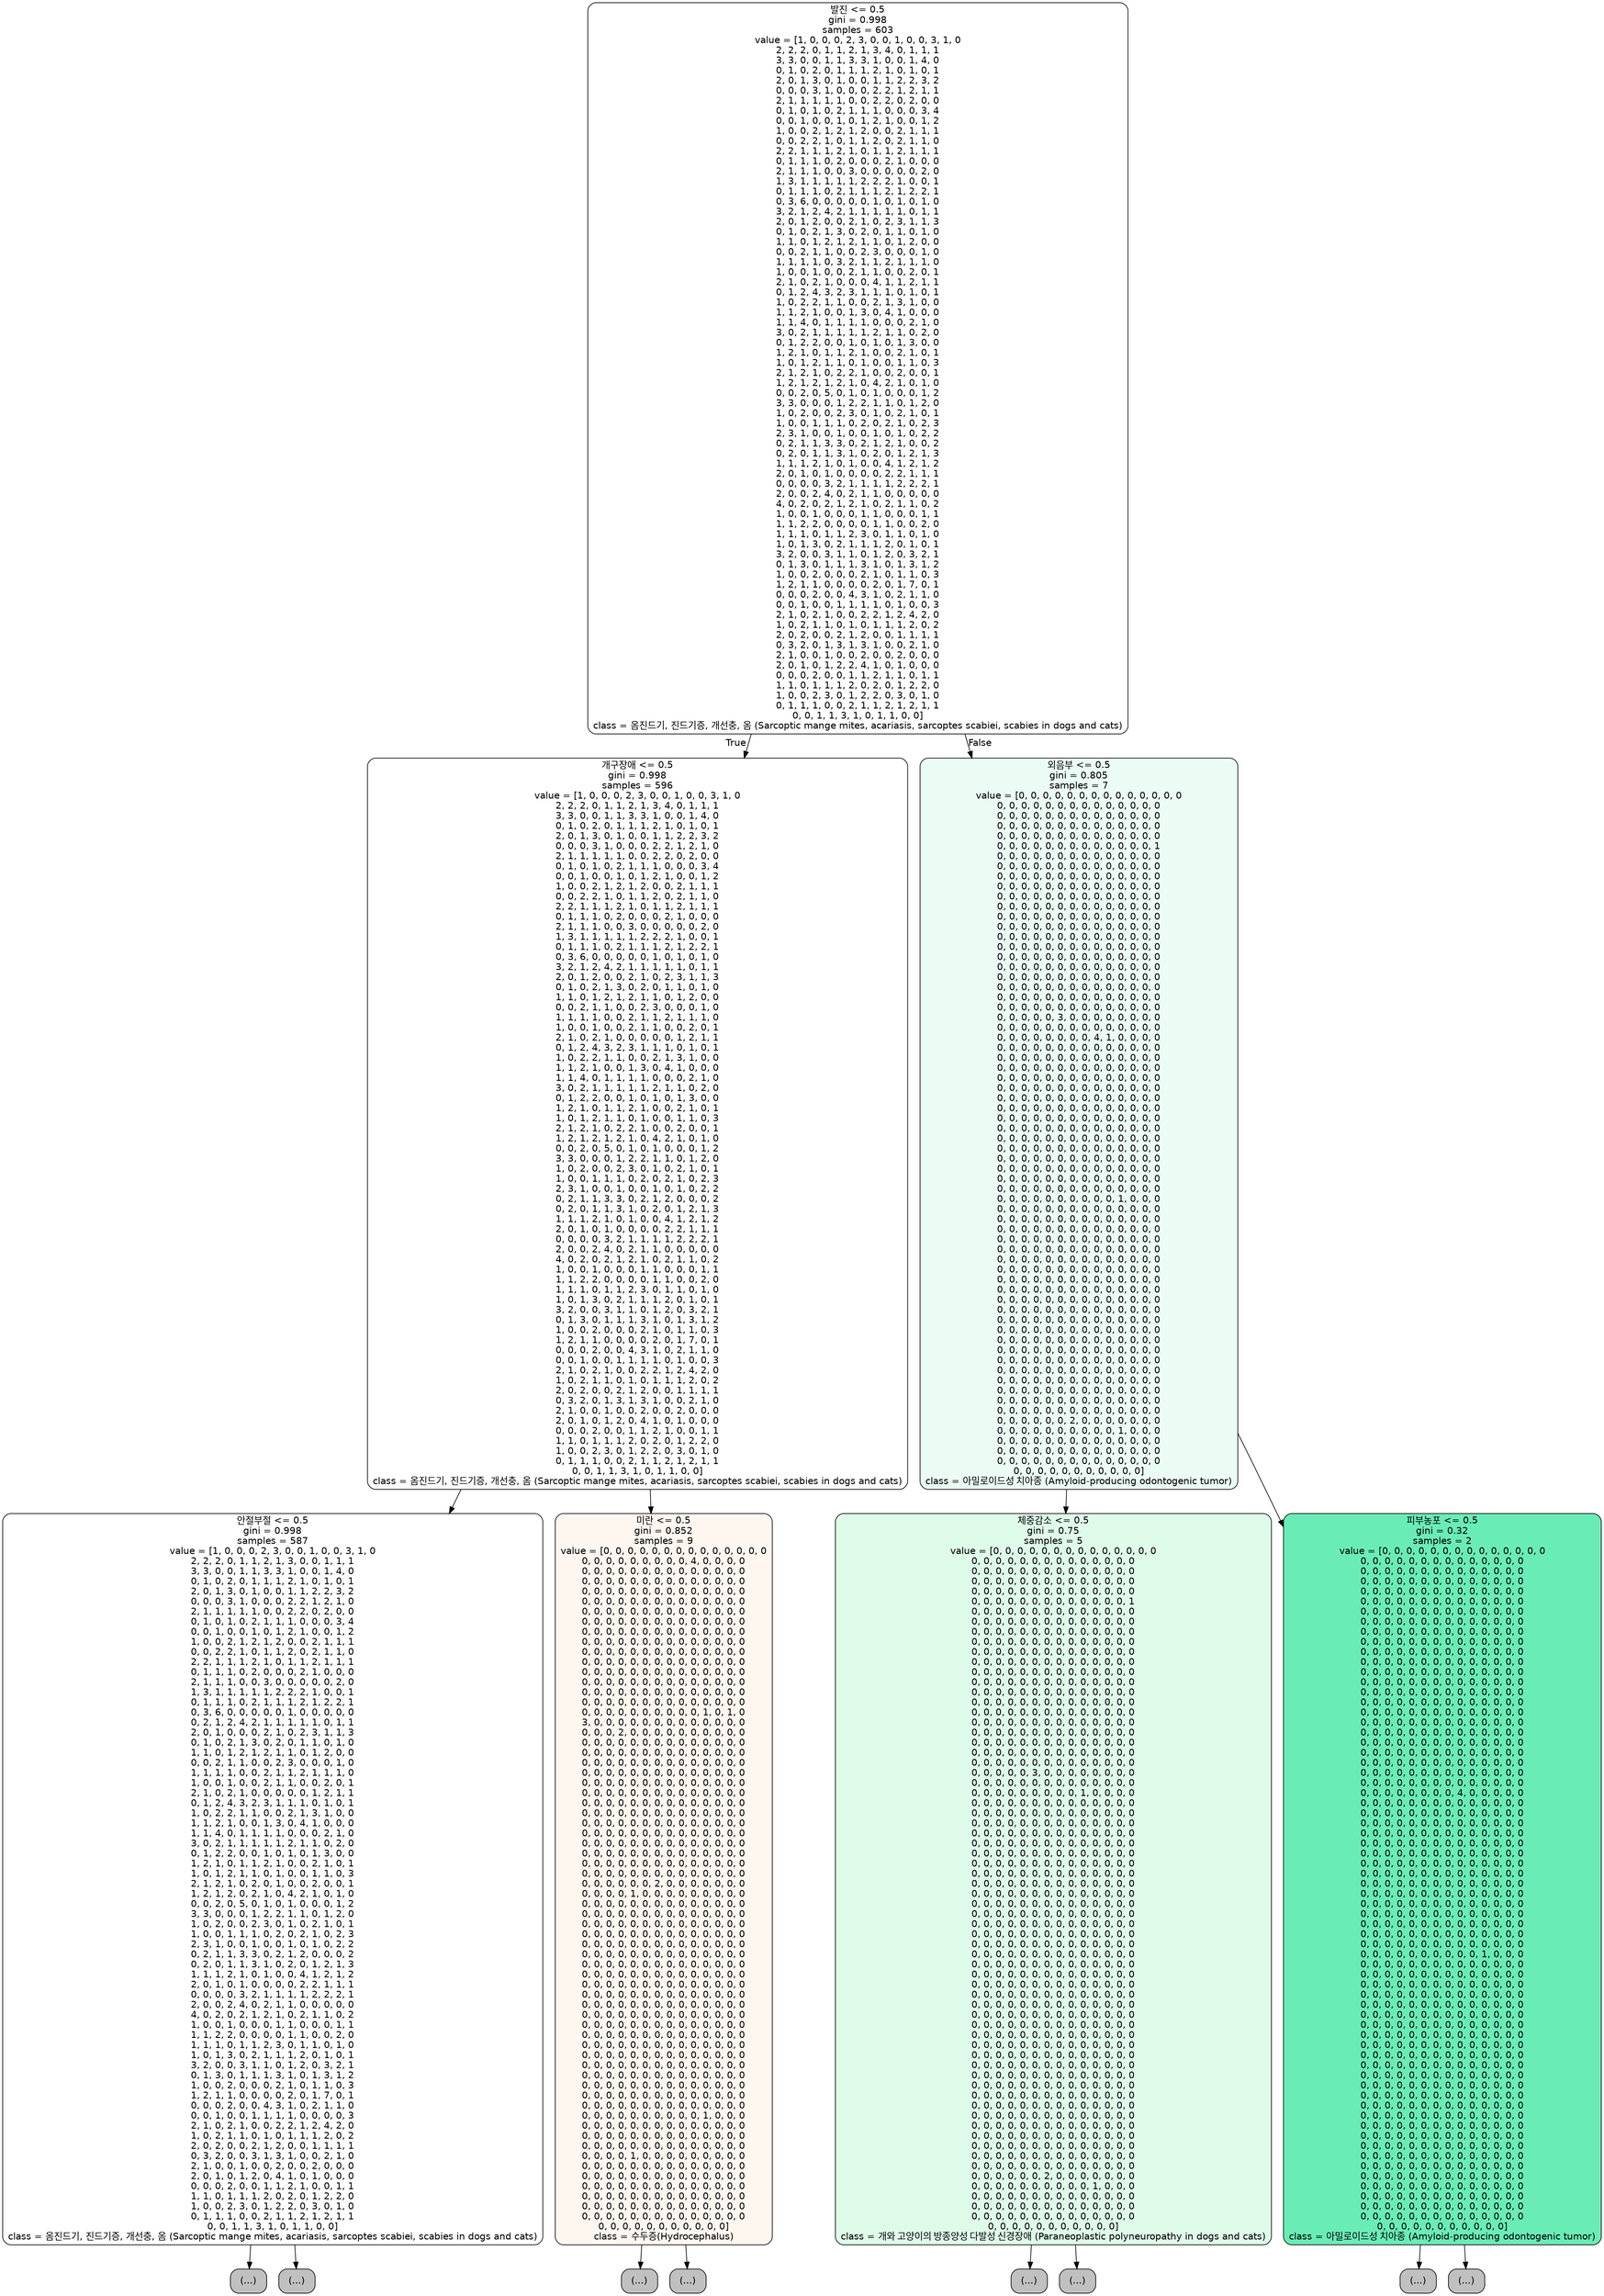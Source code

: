 digraph Tree {
node [shape=box, style="filled, rounded", color="black", fontname="helvetica"] ;
edge [fontname="helvetica"] ;
0 [label="발진 <= 0.5\ngini = 0.998\nsamples = 603\nvalue = [1, 0, 0, 0, 2, 3, 0, 0, 1, 0, 0, 3, 1, 0\n2, 2, 2, 0, 1, 1, 2, 1, 3, 4, 0, 1, 1, 1\n3, 3, 0, 0, 1, 1, 3, 3, 1, 0, 0, 1, 4, 0\n0, 1, 0, 2, 0, 1, 1, 1, 2, 1, 0, 1, 0, 1\n2, 0, 1, 3, 0, 1, 0, 0, 1, 1, 2, 2, 3, 2\n0, 0, 0, 3, 1, 0, 0, 0, 2, 2, 1, 2, 1, 1\n2, 1, 1, 1, 1, 1, 0, 0, 2, 2, 0, 2, 0, 0\n0, 1, 0, 1, 0, 2, 1, 1, 1, 0, 0, 0, 3, 4\n0, 0, 1, 0, 0, 1, 0, 1, 2, 1, 0, 0, 1, 2\n1, 0, 0, 2, 1, 2, 1, 2, 0, 0, 2, 1, 1, 1\n0, 0, 2, 2, 1, 0, 1, 1, 2, 0, 2, 1, 1, 0\n2, 2, 1, 1, 1, 2, 1, 0, 1, 1, 2, 1, 1, 1\n0, 1, 1, 1, 0, 2, 0, 0, 0, 2, 1, 0, 0, 0\n2, 1, 1, 1, 0, 0, 3, 0, 0, 0, 0, 0, 2, 0\n1, 3, 1, 1, 1, 1, 1, 2, 2, 2, 1, 0, 0, 1\n0, 1, 1, 1, 0, 2, 1, 1, 1, 2, 1, 2, 2, 1\n0, 3, 6, 0, 0, 0, 0, 0, 1, 0, 1, 0, 1, 0\n3, 2, 1, 2, 4, 2, 1, 1, 1, 1, 1, 0, 1, 1\n2, 0, 1, 2, 0, 0, 2, 1, 0, 2, 3, 1, 1, 3\n0, 1, 0, 2, 1, 3, 0, 2, 0, 1, 1, 0, 1, 0\n1, 1, 0, 1, 2, 1, 2, 1, 1, 0, 1, 2, 0, 0\n0, 0, 2, 1, 1, 0, 0, 2, 3, 0, 0, 0, 1, 0\n1, 1, 1, 1, 0, 3, 2, 1, 1, 2, 1, 1, 1, 0\n1, 0, 0, 1, 0, 0, 2, 1, 1, 0, 0, 2, 0, 1\n2, 1, 0, 2, 1, 0, 0, 0, 4, 1, 1, 2, 1, 1\n0, 1, 2, 4, 3, 2, 3, 1, 1, 1, 0, 1, 0, 1\n1, 0, 2, 2, 1, 1, 0, 0, 2, 1, 3, 1, 0, 0\n1, 1, 2, 1, 0, 0, 1, 3, 0, 4, 1, 0, 0, 0\n1, 1, 4, 0, 1, 1, 1, 1, 0, 0, 0, 2, 1, 0\n3, 0, 2, 1, 1, 1, 1, 1, 2, 1, 1, 0, 2, 0\n0, 1, 2, 2, 0, 0, 1, 0, 1, 0, 1, 3, 0, 0\n1, 2, 1, 0, 1, 1, 2, 1, 0, 0, 2, 1, 0, 1\n1, 0, 1, 2, 1, 1, 0, 1, 0, 0, 1, 1, 0, 3\n2, 1, 2, 1, 0, 2, 2, 1, 0, 0, 2, 0, 0, 1\n1, 2, 1, 2, 1, 2, 1, 0, 4, 2, 1, 0, 1, 0\n0, 0, 2, 0, 5, 0, 1, 0, 1, 0, 0, 0, 1, 2\n3, 3, 0, 0, 0, 1, 2, 2, 1, 1, 0, 1, 2, 0\n1, 0, 2, 0, 0, 2, 3, 0, 1, 0, 2, 1, 0, 1\n1, 0, 0, 1, 1, 1, 0, 2, 0, 2, 1, 0, 2, 3\n2, 3, 1, 0, 0, 1, 0, 0, 1, 0, 1, 0, 2, 2\n0, 2, 1, 1, 3, 3, 0, 2, 1, 2, 1, 0, 0, 2\n0, 2, 0, 1, 1, 3, 1, 0, 2, 0, 1, 2, 1, 3\n1, 1, 1, 2, 1, 0, 1, 0, 0, 4, 1, 2, 1, 2\n2, 0, 1, 0, 1, 0, 0, 0, 0, 2, 2, 1, 1, 1\n0, 0, 0, 0, 3, 2, 1, 1, 1, 1, 2, 2, 2, 1\n2, 0, 0, 2, 4, 0, 2, 1, 1, 0, 0, 0, 0, 0\n4, 0, 2, 0, 2, 1, 2, 1, 0, 2, 1, 1, 0, 2\n1, 0, 0, 1, 0, 0, 0, 1, 1, 0, 0, 0, 1, 1\n1, 1, 2, 2, 0, 0, 0, 0, 1, 1, 0, 0, 2, 0\n1, 1, 1, 0, 1, 1, 2, 3, 0, 1, 1, 0, 1, 0\n1, 0, 1, 3, 0, 2, 1, 1, 1, 2, 0, 1, 0, 1\n3, 2, 0, 0, 3, 1, 1, 0, 1, 2, 0, 3, 2, 1\n0, 1, 3, 0, 1, 1, 1, 3, 1, 0, 1, 3, 1, 2\n1, 0, 0, 2, 0, 0, 0, 2, 1, 0, 1, 1, 0, 3\n1, 2, 1, 1, 0, 0, 0, 0, 2, 0, 1, 7, 0, 1\n0, 0, 0, 2, 0, 0, 4, 3, 1, 0, 2, 1, 1, 0\n0, 0, 1, 0, 0, 1, 1, 1, 1, 0, 1, 0, 0, 3\n2, 1, 0, 2, 1, 0, 0, 2, 2, 1, 2, 4, 2, 0\n1, 0, 2, 1, 1, 0, 1, 0, 1, 1, 1, 2, 0, 2\n2, 0, 2, 0, 0, 2, 1, 2, 0, 0, 1, 1, 1, 1\n0, 3, 2, 0, 1, 3, 1, 3, 1, 0, 0, 2, 1, 0\n2, 1, 0, 0, 1, 0, 0, 2, 0, 0, 2, 0, 0, 0\n2, 0, 1, 0, 1, 2, 2, 4, 1, 0, 1, 0, 0, 0\n0, 0, 0, 2, 0, 0, 1, 1, 2, 1, 1, 0, 1, 1\n1, 1, 0, 1, 1, 1, 2, 0, 2, 0, 1, 2, 2, 0\n1, 0, 0, 2, 3, 0, 1, 2, 2, 0, 3, 0, 1, 0\n0, 1, 1, 1, 0, 0, 2, 1, 1, 2, 1, 2, 1, 1\n0, 0, 1, 1, 3, 1, 0, 1, 1, 0, 0]\nclass = 옴진드기, 진드기증, 개선충, 옴 (Sarcoptic mange mites, acariasis, sarcoptes scabiei, scabies in dogs and cats)", fillcolor="#ffffff"] ;
1 [label="개구장애 <= 0.5\ngini = 0.998\nsamples = 596\nvalue = [1, 0, 0, 0, 2, 3, 0, 0, 1, 0, 0, 3, 1, 0\n2, 2, 2, 0, 1, 1, 2, 1, 3, 4, 0, 1, 1, 1\n3, 3, 0, 0, 1, 1, 3, 3, 1, 0, 0, 1, 4, 0\n0, 1, 0, 2, 0, 1, 1, 1, 2, 1, 0, 1, 0, 1\n2, 0, 1, 3, 0, 1, 0, 0, 1, 1, 2, 2, 3, 2\n0, 0, 0, 3, 1, 0, 0, 0, 2, 2, 1, 2, 1, 0\n2, 1, 1, 1, 1, 1, 0, 0, 2, 2, 0, 2, 0, 0\n0, 1, 0, 1, 0, 2, 1, 1, 1, 0, 0, 0, 3, 4\n0, 0, 1, 0, 0, 1, 0, 1, 2, 1, 0, 0, 1, 2\n1, 0, 0, 2, 1, 2, 1, 2, 0, 0, 2, 1, 1, 1\n0, 0, 2, 2, 1, 0, 1, 1, 2, 0, 2, 1, 1, 0\n2, 2, 1, 1, 1, 2, 1, 0, 1, 1, 2, 1, 1, 1\n0, 1, 1, 1, 0, 2, 0, 0, 0, 2, 1, 0, 0, 0\n2, 1, 1, 1, 0, 0, 3, 0, 0, 0, 0, 0, 2, 0\n1, 3, 1, 1, 1, 1, 1, 2, 2, 2, 1, 0, 0, 1\n0, 1, 1, 1, 0, 2, 1, 1, 1, 2, 1, 2, 2, 1\n0, 3, 6, 0, 0, 0, 0, 0, 1, 0, 1, 0, 1, 0\n3, 2, 1, 2, 4, 2, 1, 1, 1, 1, 1, 0, 1, 1\n2, 0, 1, 2, 0, 0, 2, 1, 0, 2, 3, 1, 1, 3\n0, 1, 0, 2, 1, 3, 0, 2, 0, 1, 1, 0, 1, 0\n1, 1, 0, 1, 2, 1, 2, 1, 1, 0, 1, 2, 0, 0\n0, 0, 2, 1, 1, 0, 0, 2, 3, 0, 0, 0, 1, 0\n1, 1, 1, 1, 0, 0, 2, 1, 1, 2, 1, 1, 1, 0\n1, 0, 0, 1, 0, 0, 2, 1, 1, 0, 0, 2, 0, 1\n2, 1, 0, 2, 1, 0, 0, 0, 0, 0, 1, 2, 1, 1\n0, 1, 2, 4, 3, 2, 3, 1, 1, 1, 0, 1, 0, 1\n1, 0, 2, 2, 1, 1, 0, 0, 2, 1, 3, 1, 0, 0\n1, 1, 2, 1, 0, 0, 1, 3, 0, 4, 1, 0, 0, 0\n1, 1, 4, 0, 1, 1, 1, 1, 0, 0, 0, 2, 1, 0\n3, 0, 2, 1, 1, 1, 1, 1, 2, 1, 1, 0, 2, 0\n0, 1, 2, 2, 0, 0, 1, 0, 1, 0, 1, 3, 0, 0\n1, 2, 1, 0, 1, 1, 2, 1, 0, 0, 2, 1, 0, 1\n1, 0, 1, 2, 1, 1, 0, 1, 0, 0, 1, 1, 0, 3\n2, 1, 2, 1, 0, 2, 2, 1, 0, 0, 2, 0, 0, 1\n1, 2, 1, 2, 1, 2, 1, 0, 4, 2, 1, 0, 1, 0\n0, 0, 2, 0, 5, 0, 1, 0, 1, 0, 0, 0, 1, 2\n3, 3, 0, 0, 0, 1, 2, 2, 1, 1, 0, 1, 2, 0\n1, 0, 2, 0, 0, 2, 3, 0, 1, 0, 2, 1, 0, 1\n1, 0, 0, 1, 1, 1, 0, 2, 0, 2, 1, 0, 2, 3\n2, 3, 1, 0, 0, 1, 0, 0, 1, 0, 1, 0, 2, 2\n0, 2, 1, 1, 3, 3, 0, 2, 1, 2, 0, 0, 0, 2\n0, 2, 0, 1, 1, 3, 1, 0, 2, 0, 1, 2, 1, 3\n1, 1, 1, 2, 1, 0, 1, 0, 0, 4, 1, 2, 1, 2\n2, 0, 1, 0, 1, 0, 0, 0, 0, 2, 2, 1, 1, 1\n0, 0, 0, 0, 3, 2, 1, 1, 1, 1, 2, 2, 2, 1\n2, 0, 0, 2, 4, 0, 2, 1, 1, 0, 0, 0, 0, 0\n4, 0, 2, 0, 2, 1, 2, 1, 0, 2, 1, 1, 0, 2\n1, 0, 0, 1, 0, 0, 0, 1, 1, 0, 0, 0, 1, 1\n1, 1, 2, 2, 0, 0, 0, 0, 1, 1, 0, 0, 2, 0\n1, 1, 1, 0, 1, 1, 2, 3, 0, 1, 1, 0, 1, 0\n1, 0, 1, 3, 0, 2, 1, 1, 1, 2, 0, 1, 0, 1\n3, 2, 0, 0, 3, 1, 1, 0, 1, 2, 0, 3, 2, 1\n0, 1, 3, 0, 1, 1, 1, 3, 1, 0, 1, 3, 1, 2\n1, 0, 0, 2, 0, 0, 0, 2, 1, 0, 1, 1, 0, 3\n1, 2, 1, 1, 0, 0, 0, 0, 2, 0, 1, 7, 0, 1\n0, 0, 0, 2, 0, 0, 4, 3, 1, 0, 2, 1, 1, 0\n0, 0, 1, 0, 0, 1, 1, 1, 1, 0, 1, 0, 0, 3\n2, 1, 0, 2, 1, 0, 0, 2, 2, 1, 2, 4, 2, 0\n1, 0, 2, 1, 1, 0, 1, 0, 1, 1, 1, 2, 0, 2\n2, 0, 2, 0, 0, 2, 1, 2, 0, 0, 1, 1, 1, 1\n0, 3, 2, 0, 1, 3, 1, 3, 1, 0, 0, 2, 1, 0\n2, 1, 0, 0, 1, 0, 0, 2, 0, 0, 2, 0, 0, 0\n2, 0, 1, 0, 1, 2, 0, 4, 1, 0, 1, 0, 0, 0\n0, 0, 0, 2, 0, 0, 1, 1, 2, 1, 0, 0, 1, 1\n1, 1, 0, 1, 1, 1, 2, 0, 2, 0, 1, 2, 2, 0\n1, 0, 0, 2, 3, 0, 1, 2, 2, 0, 3, 0, 1, 0\n0, 1, 1, 1, 0, 0, 2, 1, 1, 2, 1, 2, 1, 1\n0, 0, 1, 1, 3, 1, 0, 1, 1, 0, 0]\nclass = 옴진드기, 진드기증, 개선충, 옴 (Sarcoptic mange mites, acariasis, sarcoptes scabiei, scabies in dogs and cats)", fillcolor="#ffffff"] ;
0 -> 1 [labeldistance=2.5, labelangle=45, headlabel="True"] ;
2 [label="안절부절 <= 0.5\ngini = 0.998\nsamples = 587\nvalue = [1, 0, 0, 0, 2, 3, 0, 0, 1, 0, 0, 3, 1, 0\n2, 2, 2, 0, 1, 1, 2, 1, 3, 0, 0, 1, 1, 1\n3, 3, 0, 0, 1, 1, 3, 3, 1, 0, 0, 1, 4, 0\n0, 1, 0, 2, 0, 1, 1, 1, 2, 1, 0, 1, 0, 1\n2, 0, 1, 3, 0, 1, 0, 0, 1, 1, 2, 2, 3, 2\n0, 0, 0, 3, 1, 0, 0, 0, 2, 2, 1, 2, 1, 0\n2, 1, 1, 1, 1, 1, 0, 0, 2, 2, 0, 2, 0, 0\n0, 1, 0, 1, 0, 2, 1, 1, 1, 0, 0, 0, 3, 4\n0, 0, 1, 0, 0, 1, 0, 1, 2, 1, 0, 0, 1, 2\n1, 0, 0, 2, 1, 2, 1, 2, 0, 0, 2, 1, 1, 1\n0, 0, 2, 2, 1, 0, 1, 1, 2, 0, 2, 1, 1, 0\n2, 2, 1, 1, 1, 2, 1, 0, 1, 1, 2, 1, 1, 1\n0, 1, 1, 1, 0, 2, 0, 0, 0, 2, 1, 0, 0, 0\n2, 1, 1, 1, 0, 0, 3, 0, 0, 0, 0, 0, 2, 0\n1, 3, 1, 1, 1, 1, 1, 2, 2, 2, 1, 0, 0, 1\n0, 1, 1, 1, 0, 2, 1, 1, 1, 2, 1, 2, 2, 1\n0, 3, 6, 0, 0, 0, 0, 0, 1, 0, 0, 0, 0, 0\n0, 2, 1, 2, 4, 2, 1, 1, 1, 1, 1, 0, 1, 1\n2, 0, 1, 0, 0, 0, 2, 1, 0, 2, 3, 1, 1, 3\n0, 1, 0, 2, 1, 3, 0, 2, 0, 1, 1, 0, 1, 0\n1, 1, 0, 1, 2, 1, 2, 1, 1, 0, 1, 2, 0, 0\n0, 0, 2, 1, 1, 0, 0, 2, 3, 0, 0, 0, 1, 0\n1, 1, 1, 1, 0, 0, 2, 1, 1, 2, 1, 1, 1, 0\n1, 0, 0, 1, 0, 0, 2, 1, 1, 0, 0, 2, 0, 1\n2, 1, 0, 2, 1, 0, 0, 0, 0, 0, 1, 2, 1, 1\n0, 1, 2, 4, 3, 2, 3, 1, 1, 1, 0, 1, 0, 1\n1, 0, 2, 2, 1, 1, 0, 0, 2, 1, 3, 1, 0, 0\n1, 1, 2, 1, 0, 0, 1, 3, 0, 4, 1, 0, 0, 0\n1, 1, 4, 0, 1, 1, 1, 1, 0, 0, 0, 2, 1, 0\n3, 0, 2, 1, 1, 1, 1, 1, 2, 1, 1, 0, 2, 0\n0, 1, 2, 2, 0, 0, 1, 0, 1, 0, 1, 3, 0, 0\n1, 2, 1, 0, 1, 1, 2, 1, 0, 0, 2, 1, 0, 1\n1, 0, 1, 2, 1, 1, 0, 1, 0, 0, 1, 1, 0, 3\n2, 1, 2, 1, 0, 2, 0, 1, 0, 0, 2, 0, 0, 1\n1, 2, 1, 2, 0, 2, 1, 0, 4, 2, 1, 0, 1, 0\n0, 0, 2, 0, 5, 0, 1, 0, 1, 0, 0, 0, 1, 2\n3, 3, 0, 0, 0, 1, 2, 2, 1, 1, 0, 1, 2, 0\n1, 0, 2, 0, 0, 2, 3, 0, 1, 0, 2, 1, 0, 1\n1, 0, 0, 1, 1, 1, 0, 2, 0, 2, 1, 0, 2, 3\n2, 3, 1, 0, 0, 1, 0, 0, 1, 0, 1, 0, 2, 2\n0, 2, 1, 1, 3, 3, 0, 2, 1, 2, 0, 0, 0, 2\n0, 2, 0, 1, 1, 3, 1, 0, 2, 0, 1, 2, 1, 3\n1, 1, 1, 2, 1, 0, 1, 0, 0, 4, 1, 2, 1, 2\n2, 0, 1, 0, 1, 0, 0, 0, 0, 2, 2, 1, 1, 1\n0, 0, 0, 0, 3, 2, 1, 1, 1, 1, 2, 2, 2, 1\n2, 0, 0, 2, 4, 0, 2, 1, 1, 0, 0, 0, 0, 0\n4, 0, 2, 0, 2, 1, 2, 1, 0, 2, 1, 1, 0, 2\n1, 0, 0, 1, 0, 0, 0, 1, 1, 0, 0, 0, 1, 1\n1, 1, 2, 2, 0, 0, 0, 0, 1, 1, 0, 0, 2, 0\n1, 1, 1, 0, 1, 1, 2, 3, 0, 1, 1, 0, 1, 0\n1, 0, 1, 3, 0, 2, 1, 1, 1, 2, 0, 1, 0, 1\n3, 2, 0, 0, 3, 1, 1, 0, 1, 2, 0, 3, 2, 1\n0, 1, 3, 0, 1, 1, 1, 3, 1, 0, 1, 3, 1, 2\n1, 0, 0, 2, 0, 0, 0, 2, 1, 0, 1, 1, 0, 3\n1, 2, 1, 1, 0, 0, 0, 0, 2, 0, 1, 7, 0, 1\n0, 0, 0, 2, 0, 0, 4, 3, 1, 0, 2, 1, 1, 0\n0, 0, 1, 0, 0, 1, 1, 1, 1, 0, 0, 0, 0, 3\n2, 1, 0, 2, 1, 0, 0, 2, 2, 1, 2, 4, 2, 0\n1, 0, 2, 1, 1, 0, 1, 0, 1, 1, 1, 2, 0, 2\n2, 0, 2, 0, 0, 2, 1, 2, 0, 0, 1, 1, 1, 1\n0, 3, 2, 0, 0, 3, 1, 3, 1, 0, 0, 2, 1, 0\n2, 1, 0, 0, 1, 0, 0, 2, 0, 0, 2, 0, 0, 0\n2, 0, 1, 0, 1, 2, 0, 4, 1, 0, 1, 0, 0, 0\n0, 0, 0, 2, 0, 0, 1, 1, 2, 1, 0, 0, 1, 1\n1, 1, 0, 1, 1, 1, 2, 0, 2, 0, 1, 2, 2, 0\n1, 0, 0, 2, 3, 0, 1, 2, 2, 0, 3, 0, 1, 0\n0, 1, 1, 1, 0, 0, 2, 1, 1, 2, 1, 2, 1, 1\n0, 0, 1, 1, 3, 1, 0, 1, 1, 0, 0]\nclass = 옴진드기, 진드기증, 개선충, 옴 (Sarcoptic mange mites, acariasis, sarcoptes scabiei, scabies in dogs and cats)", fillcolor="#ffffff"] ;
1 -> 2 ;
3 [label="(...)", fillcolor="#C0C0C0"] ;
2 -> 3 ;
784 [label="(...)", fillcolor="#C0C0C0"] ;
2 -> 784 ;
785 [label="미란 <= 0.5\ngini = 0.852\nsamples = 9\nvalue = [0, 0, 0, 0, 0, 0, 0, 0, 0, 0, 0, 0, 0, 0\n0, 0, 0, 0, 0, 0, 0, 0, 0, 4, 0, 0, 0, 0\n0, 0, 0, 0, 0, 0, 0, 0, 0, 0, 0, 0, 0, 0\n0, 0, 0, 0, 0, 0, 0, 0, 0, 0, 0, 0, 0, 0\n0, 0, 0, 0, 0, 0, 0, 0, 0, 0, 0, 0, 0, 0\n0, 0, 0, 0, 0, 0, 0, 0, 0, 0, 0, 0, 0, 0\n0, 0, 0, 0, 0, 0, 0, 0, 0, 0, 0, 0, 0, 0\n0, 0, 0, 0, 0, 0, 0, 0, 0, 0, 0, 0, 0, 0\n0, 0, 0, 0, 0, 0, 0, 0, 0, 0, 0, 0, 0, 0\n0, 0, 0, 0, 0, 0, 0, 0, 0, 0, 0, 0, 0, 0\n0, 0, 0, 0, 0, 0, 0, 0, 0, 0, 0, 0, 0, 0\n0, 0, 0, 0, 0, 0, 0, 0, 0, 0, 0, 0, 0, 0\n0, 0, 0, 0, 0, 0, 0, 0, 0, 0, 0, 0, 0, 0\n0, 0, 0, 0, 0, 0, 0, 0, 0, 0, 0, 0, 0, 0\n0, 0, 0, 0, 0, 0, 0, 0, 0, 0, 0, 0, 0, 0\n0, 0, 0, 0, 0, 0, 0, 0, 0, 0, 0, 0, 0, 0\n0, 0, 0, 0, 0, 0, 0, 0, 0, 0, 1, 0, 1, 0\n3, 0, 0, 0, 0, 0, 0, 0, 0, 0, 0, 0, 0, 0\n0, 0, 0, 2, 0, 0, 0, 0, 0, 0, 0, 0, 0, 0\n0, 0, 0, 0, 0, 0, 0, 0, 0, 0, 0, 0, 0, 0\n0, 0, 0, 0, 0, 0, 0, 0, 0, 0, 0, 0, 0, 0\n0, 0, 0, 0, 0, 0, 0, 0, 0, 0, 0, 0, 0, 0\n0, 0, 0, 0, 0, 0, 0, 0, 0, 0, 0, 0, 0, 0\n0, 0, 0, 0, 0, 0, 0, 0, 0, 0, 0, 0, 0, 0\n0, 0, 0, 0, 0, 0, 0, 0, 0, 0, 0, 0, 0, 0\n0, 0, 0, 0, 0, 0, 0, 0, 0, 0, 0, 0, 0, 0\n0, 0, 0, 0, 0, 0, 0, 0, 0, 0, 0, 0, 0, 0\n0, 0, 0, 0, 0, 0, 0, 0, 0, 0, 0, 0, 0, 0\n0, 0, 0, 0, 0, 0, 0, 0, 0, 0, 0, 0, 0, 0\n0, 0, 0, 0, 0, 0, 0, 0, 0, 0, 0, 0, 0, 0\n0, 0, 0, 0, 0, 0, 0, 0, 0, 0, 0, 0, 0, 0\n0, 0, 0, 0, 0, 0, 0, 0, 0, 0, 0, 0, 0, 0\n0, 0, 0, 0, 0, 0, 0, 0, 0, 0, 0, 0, 0, 0\n0, 0, 0, 0, 0, 0, 2, 0, 0, 0, 0, 0, 0, 0\n0, 0, 0, 0, 1, 0, 0, 0, 0, 0, 0, 0, 0, 0\n0, 0, 0, 0, 0, 0, 0, 0, 0, 0, 0, 0, 0, 0\n0, 0, 0, 0, 0, 0, 0, 0, 0, 0, 0, 0, 0, 0\n0, 0, 0, 0, 0, 0, 0, 0, 0, 0, 0, 0, 0, 0\n0, 0, 0, 0, 0, 0, 0, 0, 0, 0, 0, 0, 0, 0\n0, 0, 0, 0, 0, 0, 0, 0, 0, 0, 0, 0, 0, 0\n0, 0, 0, 0, 0, 0, 0, 0, 0, 0, 0, 0, 0, 0\n0, 0, 0, 0, 0, 0, 0, 0, 0, 0, 0, 0, 0, 0\n0, 0, 0, 0, 0, 0, 0, 0, 0, 0, 0, 0, 0, 0\n0, 0, 0, 0, 0, 0, 0, 0, 0, 0, 0, 0, 0, 0\n0, 0, 0, 0, 0, 0, 0, 0, 0, 0, 0, 0, 0, 0\n0, 0, 0, 0, 0, 0, 0, 0, 0, 0, 0, 0, 0, 0\n0, 0, 0, 0, 0, 0, 0, 0, 0, 0, 0, 0, 0, 0\n0, 0, 0, 0, 0, 0, 0, 0, 0, 0, 0, 0, 0, 0\n0, 0, 0, 0, 0, 0, 0, 0, 0, 0, 0, 0, 0, 0\n0, 0, 0, 0, 0, 0, 0, 0, 0, 0, 0, 0, 0, 0\n0, 0, 0, 0, 0, 0, 0, 0, 0, 0, 0, 0, 0, 0\n0, 0, 0, 0, 0, 0, 0, 0, 0, 0, 0, 0, 0, 0\n0, 0, 0, 0, 0, 0, 0, 0, 0, 0, 0, 0, 0, 0\n0, 0, 0, 0, 0, 0, 0, 0, 0, 0, 0, 0, 0, 0\n0, 0, 0, 0, 0, 0, 0, 0, 0, 0, 0, 0, 0, 0\n0, 0, 0, 0, 0, 0, 0, 0, 0, 0, 0, 0, 0, 0\n0, 0, 0, 0, 0, 0, 0, 0, 0, 0, 1, 0, 0, 0\n0, 0, 0, 0, 0, 0, 0, 0, 0, 0, 0, 0, 0, 0\n0, 0, 0, 0, 0, 0, 0, 0, 0, 0, 0, 0, 0, 0\n0, 0, 0, 0, 0, 0, 0, 0, 0, 0, 0, 0, 0, 0\n0, 0, 0, 0, 1, 0, 0, 0, 0, 0, 0, 0, 0, 0\n0, 0, 0, 0, 0, 0, 0, 0, 0, 0, 0, 0, 0, 0\n0, 0, 0, 0, 0, 0, 0, 0, 0, 0, 0, 0, 0, 0\n0, 0, 0, 0, 0, 0, 0, 0, 0, 0, 0, 0, 0, 0\n0, 0, 0, 0, 0, 0, 0, 0, 0, 0, 0, 0, 0, 0\n0, 0, 0, 0, 0, 0, 0, 0, 0, 0, 0, 0, 0, 0\n0, 0, 0, 0, 0, 0, 0, 0, 0, 0, 0, 0, 0, 0\n0, 0, 0, 0, 0, 0, 0, 0, 0, 0, 0]\nclass = 수두증(Hydrocephalus)", fillcolor="#fdf7f0"] ;
1 -> 785 ;
786 [label="(...)", fillcolor="#C0C0C0"] ;
785 -> 786 ;
799 [label="(...)", fillcolor="#C0C0C0"] ;
785 -> 799 ;
800 [label="외음부 <= 0.5\ngini = 0.805\nsamples = 7\nvalue = [0, 0, 0, 0, 0, 0, 0, 0, 0, 0, 0, 0, 0, 0\n0, 0, 0, 0, 0, 0, 0, 0, 0, 0, 0, 0, 0, 0\n0, 0, 0, 0, 0, 0, 0, 0, 0, 0, 0, 0, 0, 0\n0, 0, 0, 0, 0, 0, 0, 0, 0, 0, 0, 0, 0, 0\n0, 0, 0, 0, 0, 0, 0, 0, 0, 0, 0, 0, 0, 0\n0, 0, 0, 0, 0, 0, 0, 0, 0, 0, 0, 0, 0, 1\n0, 0, 0, 0, 0, 0, 0, 0, 0, 0, 0, 0, 0, 0\n0, 0, 0, 0, 0, 0, 0, 0, 0, 0, 0, 0, 0, 0\n0, 0, 0, 0, 0, 0, 0, 0, 0, 0, 0, 0, 0, 0\n0, 0, 0, 0, 0, 0, 0, 0, 0, 0, 0, 0, 0, 0\n0, 0, 0, 0, 0, 0, 0, 0, 0, 0, 0, 0, 0, 0\n0, 0, 0, 0, 0, 0, 0, 0, 0, 0, 0, 0, 0, 0\n0, 0, 0, 0, 0, 0, 0, 0, 0, 0, 0, 0, 0, 0\n0, 0, 0, 0, 0, 0, 0, 0, 0, 0, 0, 0, 0, 0\n0, 0, 0, 0, 0, 0, 0, 0, 0, 0, 0, 0, 0, 0\n0, 0, 0, 0, 0, 0, 0, 0, 0, 0, 0, 0, 0, 0\n0, 0, 0, 0, 0, 0, 0, 0, 0, 0, 0, 0, 0, 0\n0, 0, 0, 0, 0, 0, 0, 0, 0, 0, 0, 0, 0, 0\n0, 0, 0, 0, 0, 0, 0, 0, 0, 0, 0, 0, 0, 0\n0, 0, 0, 0, 0, 0, 0, 0, 0, 0, 0, 0, 0, 0\n0, 0, 0, 0, 0, 0, 0, 0, 0, 0, 0, 0, 0, 0\n0, 0, 0, 0, 0, 0, 0, 0, 0, 0, 0, 0, 0, 0\n0, 0, 0, 0, 0, 3, 0, 0, 0, 0, 0, 0, 0, 0\n0, 0, 0, 0, 0, 0, 0, 0, 0, 0, 0, 0, 0, 0\n0, 0, 0, 0, 0, 0, 0, 0, 4, 1, 0, 0, 0, 0\n0, 0, 0, 0, 0, 0, 0, 0, 0, 0, 0, 0, 0, 0\n0, 0, 0, 0, 0, 0, 0, 0, 0, 0, 0, 0, 0, 0\n0, 0, 0, 0, 0, 0, 0, 0, 0, 0, 0, 0, 0, 0\n0, 0, 0, 0, 0, 0, 0, 0, 0, 0, 0, 0, 0, 0\n0, 0, 0, 0, 0, 0, 0, 0, 0, 0, 0, 0, 0, 0\n0, 0, 0, 0, 0, 0, 0, 0, 0, 0, 0, 0, 0, 0\n0, 0, 0, 0, 0, 0, 0, 0, 0, 0, 0, 0, 0, 0\n0, 0, 0, 0, 0, 0, 0, 0, 0, 0, 0, 0, 0, 0\n0, 0, 0, 0, 0, 0, 0, 0, 0, 0, 0, 0, 0, 0\n0, 0, 0, 0, 0, 0, 0, 0, 0, 0, 0, 0, 0, 0\n0, 0, 0, 0, 0, 0, 0, 0, 0, 0, 0, 0, 0, 0\n0, 0, 0, 0, 0, 0, 0, 0, 0, 0, 0, 0, 0, 0\n0, 0, 0, 0, 0, 0, 0, 0, 0, 0, 0, 0, 0, 0\n0, 0, 0, 0, 0, 0, 0, 0, 0, 0, 0, 0, 0, 0\n0, 0, 0, 0, 0, 0, 0, 0, 0, 0, 0, 0, 0, 0\n0, 0, 0, 0, 0, 0, 0, 0, 0, 0, 1, 0, 0, 0\n0, 0, 0, 0, 0, 0, 0, 0, 0, 0, 0, 0, 0, 0\n0, 0, 0, 0, 0, 0, 0, 0, 0, 0, 0, 0, 0, 0\n0, 0, 0, 0, 0, 0, 0, 0, 0, 0, 0, 0, 0, 0\n0, 0, 0, 0, 0, 0, 0, 0, 0, 0, 0, 0, 0, 0\n0, 0, 0, 0, 0, 0, 0, 0, 0, 0, 0, 0, 0, 0\n0, 0, 0, 0, 0, 0, 0, 0, 0, 0, 0, 0, 0, 0\n0, 0, 0, 0, 0, 0, 0, 0, 0, 0, 0, 0, 0, 0\n0, 0, 0, 0, 0, 0, 0, 0, 0, 0, 0, 0, 0, 0\n0, 0, 0, 0, 0, 0, 0, 0, 0, 0, 0, 0, 0, 0\n0, 0, 0, 0, 0, 0, 0, 0, 0, 0, 0, 0, 0, 0\n0, 0, 0, 0, 0, 0, 0, 0, 0, 0, 0, 0, 0, 0\n0, 0, 0, 0, 0, 0, 0, 0, 0, 0, 0, 0, 0, 0\n0, 0, 0, 0, 0, 0, 0, 0, 0, 0, 0, 0, 0, 0\n0, 0, 0, 0, 0, 0, 0, 0, 0, 0, 0, 0, 0, 0\n0, 0, 0, 0, 0, 0, 0, 0, 0, 0, 0, 0, 0, 0\n0, 0, 0, 0, 0, 0, 0, 0, 0, 0, 0, 0, 0, 0\n0, 0, 0, 0, 0, 0, 0, 0, 0, 0, 0, 0, 0, 0\n0, 0, 0, 0, 0, 0, 0, 0, 0, 0, 0, 0, 0, 0\n0, 0, 0, 0, 0, 0, 0, 0, 0, 0, 0, 0, 0, 0\n0, 0, 0, 0, 0, 0, 0, 0, 0, 0, 0, 0, 0, 0\n0, 0, 0, 0, 0, 0, 0, 0, 0, 0, 0, 0, 0, 0\n0, 0, 0, 0, 0, 0, 2, 0, 0, 0, 0, 0, 0, 0\n0, 0, 0, 0, 0, 0, 0, 0, 0, 0, 1, 0, 0, 0\n0, 0, 0, 0, 0, 0, 0, 0, 0, 0, 0, 0, 0, 0\n0, 0, 0, 0, 0, 0, 0, 0, 0, 0, 0, 0, 0, 0\n0, 0, 0, 0, 0, 0, 0, 0, 0, 0, 0, 0, 0, 0\n0, 0, 0, 0, 0, 0, 0, 0, 0, 0, 0]\nclass = 아밀로이드성 치아종 (Amyloid-producing odontogenic tumor)", fillcolor="#ebfcf5"] ;
0 -> 800 [labeldistance=2.5, labelangle=-45, headlabel="False"] ;
801 [label="체중감소 <= 0.5\ngini = 0.75\nsamples = 5\nvalue = [0, 0, 0, 0, 0, 0, 0, 0, 0, 0, 0, 0, 0, 0\n0, 0, 0, 0, 0, 0, 0, 0, 0, 0, 0, 0, 0, 0\n0, 0, 0, 0, 0, 0, 0, 0, 0, 0, 0, 0, 0, 0\n0, 0, 0, 0, 0, 0, 0, 0, 0, 0, 0, 0, 0, 0\n0, 0, 0, 0, 0, 0, 0, 0, 0, 0, 0, 0, 0, 0\n0, 0, 0, 0, 0, 0, 0, 0, 0, 0, 0, 0, 0, 1\n0, 0, 0, 0, 0, 0, 0, 0, 0, 0, 0, 0, 0, 0\n0, 0, 0, 0, 0, 0, 0, 0, 0, 0, 0, 0, 0, 0\n0, 0, 0, 0, 0, 0, 0, 0, 0, 0, 0, 0, 0, 0\n0, 0, 0, 0, 0, 0, 0, 0, 0, 0, 0, 0, 0, 0\n0, 0, 0, 0, 0, 0, 0, 0, 0, 0, 0, 0, 0, 0\n0, 0, 0, 0, 0, 0, 0, 0, 0, 0, 0, 0, 0, 0\n0, 0, 0, 0, 0, 0, 0, 0, 0, 0, 0, 0, 0, 0\n0, 0, 0, 0, 0, 0, 0, 0, 0, 0, 0, 0, 0, 0\n0, 0, 0, 0, 0, 0, 0, 0, 0, 0, 0, 0, 0, 0\n0, 0, 0, 0, 0, 0, 0, 0, 0, 0, 0, 0, 0, 0\n0, 0, 0, 0, 0, 0, 0, 0, 0, 0, 0, 0, 0, 0\n0, 0, 0, 0, 0, 0, 0, 0, 0, 0, 0, 0, 0, 0\n0, 0, 0, 0, 0, 0, 0, 0, 0, 0, 0, 0, 0, 0\n0, 0, 0, 0, 0, 0, 0, 0, 0, 0, 0, 0, 0, 0\n0, 0, 0, 0, 0, 0, 0, 0, 0, 0, 0, 0, 0, 0\n0, 0, 0, 0, 0, 0, 0, 0, 0, 0, 0, 0, 0, 0\n0, 0, 0, 0, 0, 3, 0, 0, 0, 0, 0, 0, 0, 0\n0, 0, 0, 0, 0, 0, 0, 0, 0, 0, 0, 0, 0, 0\n0, 0, 0, 0, 0, 0, 0, 0, 0, 1, 0, 0, 0, 0\n0, 0, 0, 0, 0, 0, 0, 0, 0, 0, 0, 0, 0, 0\n0, 0, 0, 0, 0, 0, 0, 0, 0, 0, 0, 0, 0, 0\n0, 0, 0, 0, 0, 0, 0, 0, 0, 0, 0, 0, 0, 0\n0, 0, 0, 0, 0, 0, 0, 0, 0, 0, 0, 0, 0, 0\n0, 0, 0, 0, 0, 0, 0, 0, 0, 0, 0, 0, 0, 0\n0, 0, 0, 0, 0, 0, 0, 0, 0, 0, 0, 0, 0, 0\n0, 0, 0, 0, 0, 0, 0, 0, 0, 0, 0, 0, 0, 0\n0, 0, 0, 0, 0, 0, 0, 0, 0, 0, 0, 0, 0, 0\n0, 0, 0, 0, 0, 0, 0, 0, 0, 0, 0, 0, 0, 0\n0, 0, 0, 0, 0, 0, 0, 0, 0, 0, 0, 0, 0, 0\n0, 0, 0, 0, 0, 0, 0, 0, 0, 0, 0, 0, 0, 0\n0, 0, 0, 0, 0, 0, 0, 0, 0, 0, 0, 0, 0, 0\n0, 0, 0, 0, 0, 0, 0, 0, 0, 0, 0, 0, 0, 0\n0, 0, 0, 0, 0, 0, 0, 0, 0, 0, 0, 0, 0, 0\n0, 0, 0, 0, 0, 0, 0, 0, 0, 0, 0, 0, 0, 0\n0, 0, 0, 0, 0, 0, 0, 0, 0, 0, 0, 0, 0, 0\n0, 0, 0, 0, 0, 0, 0, 0, 0, 0, 0, 0, 0, 0\n0, 0, 0, 0, 0, 0, 0, 0, 0, 0, 0, 0, 0, 0\n0, 0, 0, 0, 0, 0, 0, 0, 0, 0, 0, 0, 0, 0\n0, 0, 0, 0, 0, 0, 0, 0, 0, 0, 0, 0, 0, 0\n0, 0, 0, 0, 0, 0, 0, 0, 0, 0, 0, 0, 0, 0\n0, 0, 0, 0, 0, 0, 0, 0, 0, 0, 0, 0, 0, 0\n0, 0, 0, 0, 0, 0, 0, 0, 0, 0, 0, 0, 0, 0\n0, 0, 0, 0, 0, 0, 0, 0, 0, 0, 0, 0, 0, 0\n0, 0, 0, 0, 0, 0, 0, 0, 0, 0, 0, 0, 0, 0\n0, 0, 0, 0, 0, 0, 0, 0, 0, 0, 0, 0, 0, 0\n0, 0, 0, 0, 0, 0, 0, 0, 0, 0, 0, 0, 0, 0\n0, 0, 0, 0, 0, 0, 0, 0, 0, 0, 0, 0, 0, 0\n0, 0, 0, 0, 0, 0, 0, 0, 0, 0, 0, 0, 0, 0\n0, 0, 0, 0, 0, 0, 0, 0, 0, 0, 0, 0, 0, 0\n0, 0, 0, 0, 0, 0, 0, 0, 0, 0, 0, 0, 0, 0\n0, 0, 0, 0, 0, 0, 0, 0, 0, 0, 0, 0, 0, 0\n0, 0, 0, 0, 0, 0, 0, 0, 0, 0, 0, 0, 0, 0\n0, 0, 0, 0, 0, 0, 0, 0, 0, 0, 0, 0, 0, 0\n0, 0, 0, 0, 0, 0, 0, 0, 0, 0, 0, 0, 0, 0\n0, 0, 0, 0, 0, 0, 0, 0, 0, 0, 0, 0, 0, 0\n0, 0, 0, 0, 0, 0, 0, 0, 0, 0, 0, 0, 0, 0\n0, 0, 0, 0, 0, 0, 2, 0, 0, 0, 0, 0, 0, 0\n0, 0, 0, 0, 0, 0, 0, 0, 0, 0, 1, 0, 0, 0\n0, 0, 0, 0, 0, 0, 0, 0, 0, 0, 0, 0, 0, 0\n0, 0, 0, 0, 0, 0, 0, 0, 0, 0, 0, 0, 0, 0\n0, 0, 0, 0, 0, 0, 0, 0, 0, 0, 0, 0, 0, 0\n0, 0, 0, 0, 0, 0, 0, 0, 0, 0, 0]\nclass = 개와 고양이의 방종양성 다발성 신경장애 (Paraneoplastic polyneuropathy in dogs and cats)", fillcolor="#defbe9"] ;
800 -> 801 ;
802 [label="(...)", fillcolor="#C0C0C0"] ;
801 -> 802 ;
805 [label="(...)", fillcolor="#C0C0C0"] ;
801 -> 805 ;
810 [label="피부농포 <= 0.5\ngini = 0.32\nsamples = 2\nvalue = [0, 0, 0, 0, 0, 0, 0, 0, 0, 0, 0, 0, 0, 0\n0, 0, 0, 0, 0, 0, 0, 0, 0, 0, 0, 0, 0, 0\n0, 0, 0, 0, 0, 0, 0, 0, 0, 0, 0, 0, 0, 0\n0, 0, 0, 0, 0, 0, 0, 0, 0, 0, 0, 0, 0, 0\n0, 0, 0, 0, 0, 0, 0, 0, 0, 0, 0, 0, 0, 0\n0, 0, 0, 0, 0, 0, 0, 0, 0, 0, 0, 0, 0, 0\n0, 0, 0, 0, 0, 0, 0, 0, 0, 0, 0, 0, 0, 0\n0, 0, 0, 0, 0, 0, 0, 0, 0, 0, 0, 0, 0, 0\n0, 0, 0, 0, 0, 0, 0, 0, 0, 0, 0, 0, 0, 0\n0, 0, 0, 0, 0, 0, 0, 0, 0, 0, 0, 0, 0, 0\n0, 0, 0, 0, 0, 0, 0, 0, 0, 0, 0, 0, 0, 0\n0, 0, 0, 0, 0, 0, 0, 0, 0, 0, 0, 0, 0, 0\n0, 0, 0, 0, 0, 0, 0, 0, 0, 0, 0, 0, 0, 0\n0, 0, 0, 0, 0, 0, 0, 0, 0, 0, 0, 0, 0, 0\n0, 0, 0, 0, 0, 0, 0, 0, 0, 0, 0, 0, 0, 0\n0, 0, 0, 0, 0, 0, 0, 0, 0, 0, 0, 0, 0, 0\n0, 0, 0, 0, 0, 0, 0, 0, 0, 0, 0, 0, 0, 0\n0, 0, 0, 0, 0, 0, 0, 0, 0, 0, 0, 0, 0, 0\n0, 0, 0, 0, 0, 0, 0, 0, 0, 0, 0, 0, 0, 0\n0, 0, 0, 0, 0, 0, 0, 0, 0, 0, 0, 0, 0, 0\n0, 0, 0, 0, 0, 0, 0, 0, 0, 0, 0, 0, 0, 0\n0, 0, 0, 0, 0, 0, 0, 0, 0, 0, 0, 0, 0, 0\n0, 0, 0, 0, 0, 0, 0, 0, 0, 0, 0, 0, 0, 0\n0, 0, 0, 0, 0, 0, 0, 0, 0, 0, 0, 0, 0, 0\n0, 0, 0, 0, 0, 0, 0, 0, 4, 0, 0, 0, 0, 0\n0, 0, 0, 0, 0, 0, 0, 0, 0, 0, 0, 0, 0, 0\n0, 0, 0, 0, 0, 0, 0, 0, 0, 0, 0, 0, 0, 0\n0, 0, 0, 0, 0, 0, 0, 0, 0, 0, 0, 0, 0, 0\n0, 0, 0, 0, 0, 0, 0, 0, 0, 0, 0, 0, 0, 0\n0, 0, 0, 0, 0, 0, 0, 0, 0, 0, 0, 0, 0, 0\n0, 0, 0, 0, 0, 0, 0, 0, 0, 0, 0, 0, 0, 0\n0, 0, 0, 0, 0, 0, 0, 0, 0, 0, 0, 0, 0, 0\n0, 0, 0, 0, 0, 0, 0, 0, 0, 0, 0, 0, 0, 0\n0, 0, 0, 0, 0, 0, 0, 0, 0, 0, 0, 0, 0, 0\n0, 0, 0, 0, 0, 0, 0, 0, 0, 0, 0, 0, 0, 0\n0, 0, 0, 0, 0, 0, 0, 0, 0, 0, 0, 0, 0, 0\n0, 0, 0, 0, 0, 0, 0, 0, 0, 0, 0, 0, 0, 0\n0, 0, 0, 0, 0, 0, 0, 0, 0, 0, 0, 0, 0, 0\n0, 0, 0, 0, 0, 0, 0, 0, 0, 0, 0, 0, 0, 0\n0, 0, 0, 0, 0, 0, 0, 0, 0, 0, 0, 0, 0, 0\n0, 0, 0, 0, 0, 0, 0, 0, 0, 0, 1, 0, 0, 0\n0, 0, 0, 0, 0, 0, 0, 0, 0, 0, 0, 0, 0, 0\n0, 0, 0, 0, 0, 0, 0, 0, 0, 0, 0, 0, 0, 0\n0, 0, 0, 0, 0, 0, 0, 0, 0, 0, 0, 0, 0, 0\n0, 0, 0, 0, 0, 0, 0, 0, 0, 0, 0, 0, 0, 0\n0, 0, 0, 0, 0, 0, 0, 0, 0, 0, 0, 0, 0, 0\n0, 0, 0, 0, 0, 0, 0, 0, 0, 0, 0, 0, 0, 0\n0, 0, 0, 0, 0, 0, 0, 0, 0, 0, 0, 0, 0, 0\n0, 0, 0, 0, 0, 0, 0, 0, 0, 0, 0, 0, 0, 0\n0, 0, 0, 0, 0, 0, 0, 0, 0, 0, 0, 0, 0, 0\n0, 0, 0, 0, 0, 0, 0, 0, 0, 0, 0, 0, 0, 0\n0, 0, 0, 0, 0, 0, 0, 0, 0, 0, 0, 0, 0, 0\n0, 0, 0, 0, 0, 0, 0, 0, 0, 0, 0, 0, 0, 0\n0, 0, 0, 0, 0, 0, 0, 0, 0, 0, 0, 0, 0, 0\n0, 0, 0, 0, 0, 0, 0, 0, 0, 0, 0, 0, 0, 0\n0, 0, 0, 0, 0, 0, 0, 0, 0, 0, 0, 0, 0, 0\n0, 0, 0, 0, 0, 0, 0, 0, 0, 0, 0, 0, 0, 0\n0, 0, 0, 0, 0, 0, 0, 0, 0, 0, 0, 0, 0, 0\n0, 0, 0, 0, 0, 0, 0, 0, 0, 0, 0, 0, 0, 0\n0, 0, 0, 0, 0, 0, 0, 0, 0, 0, 0, 0, 0, 0\n0, 0, 0, 0, 0, 0, 0, 0, 0, 0, 0, 0, 0, 0\n0, 0, 0, 0, 0, 0, 0, 0, 0, 0, 0, 0, 0, 0\n0, 0, 0, 0, 0, 0, 0, 0, 0, 0, 0, 0, 0, 0\n0, 0, 0, 0, 0, 0, 0, 0, 0, 0, 0, 0, 0, 0\n0, 0, 0, 0, 0, 0, 0, 0, 0, 0, 0, 0, 0, 0\n0, 0, 0, 0, 0, 0, 0, 0, 0, 0, 0, 0, 0, 0\n0, 0, 0, 0, 0, 0, 0, 0, 0, 0, 0, 0, 0, 0\n0, 0, 0, 0, 0, 0, 0, 0, 0, 0, 0]\nclass = 아밀로이드성 치아종 (Amyloid-producing odontogenic tumor)", fillcolor="#6aecb6"] ;
800 -> 810 ;
811 [label="(...)", fillcolor="#C0C0C0"] ;
810 -> 811 ;
812 [label="(...)", fillcolor="#C0C0C0"] ;
810 -> 812 ;
}